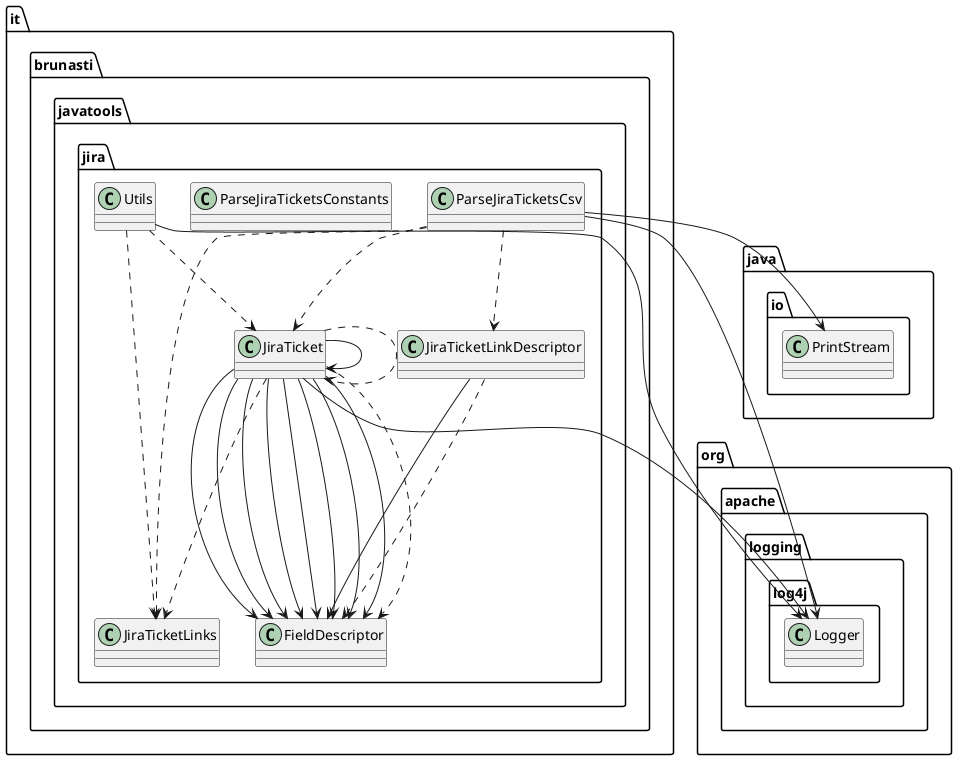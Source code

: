 @startuml
'https://plantuml.com/class-diagram

' GENERATE CLASS DIAGRAM ===========
' Generator       : it.brunasti.java.diagrammer.ClassDiagrammer
' Path            : [/Users/paolobrunasti/Work/Mine/jiraplotter/target/classes/]
' Configuration   : [/Users/paolobrunasti/Work/Mine/jiraplotter/docs/config.json]
' Generated at    : Mon Apr 15 15:57:36 CEST 2024



' CLASSES =======
class it.brunasti.javatools.jira.JiraTicketLinks
class it.brunasti.javatools.jira.Utils
class it.brunasti.javatools.jira.JiraTicketLinkDescriptor
class it.brunasti.javatools.jira.ParseJiraTicketsConstants
class it.brunasti.javatools.jira.JiraTicket
class it.brunasti.javatools.jira.FieldDescriptor
class it.brunasti.javatools.jira.ParseJiraTicketsCsv

' INHERITANCES =======

' IMPLEMENT INTERFACE =======

' FIELDS =======
it.brunasti.javatools.jira.Utils --> org.apache.logging.log4j.Logger
it.brunasti.javatools.jira.JiraTicketLinkDescriptor --> it.brunasti.javatools.jira.FieldDescriptor
it.brunasti.javatools.jira.JiraTicket --> org.apache.logging.log4j.Logger
it.brunasti.javatools.jira.JiraTicket --> it.brunasti.javatools.jira.FieldDescriptor
it.brunasti.javatools.jira.JiraTicket --> it.brunasti.javatools.jira.FieldDescriptor
it.brunasti.javatools.jira.JiraTicket --> it.brunasti.javatools.jira.FieldDescriptor
it.brunasti.javatools.jira.JiraTicket --> it.brunasti.javatools.jira.FieldDescriptor
it.brunasti.javatools.jira.JiraTicket --> it.brunasti.javatools.jira.FieldDescriptor
it.brunasti.javatools.jira.JiraTicket --> it.brunasti.javatools.jira.FieldDescriptor
it.brunasti.javatools.jira.JiraTicket --> it.brunasti.javatools.jira.FieldDescriptor
it.brunasti.javatools.jira.JiraTicket --> it.brunasti.javatools.jira.FieldDescriptor
it.brunasti.javatools.jira.JiraTicket --> it.brunasti.javatools.jira.JiraTicket
it.brunasti.javatools.jira.ParseJiraTicketsCsv --> java.io.PrintStream
it.brunasti.javatools.jira.ParseJiraTicketsCsv --> org.apache.logging.log4j.Logger

' USES =======
it.brunasti.javatools.jira.Utils ..> it.brunasti.javatools.jira.JiraTicket
it.brunasti.javatools.jira.Utils ..> it.brunasti.javatools.jira.JiraTicketLinks
it.brunasti.javatools.jira.JiraTicketLinkDescriptor ..> it.brunasti.javatools.jira.FieldDescriptor
it.brunasti.javatools.jira.JiraTicket ..> it.brunasti.javatools.jira.FieldDescriptor
it.brunasti.javatools.jira.JiraTicket ..> it.brunasti.javatools.jira.JiraTicket
it.brunasti.javatools.jira.JiraTicket ..> it.brunasti.javatools.jira.JiraTicketLinks
it.brunasti.javatools.jira.ParseJiraTicketsCsv ..> it.brunasti.javatools.jira.JiraTicket
it.brunasti.javatools.jira.ParseJiraTicketsCsv ..> it.brunasti.javatools.jira.JiraTicketLinkDescriptor
it.brunasti.javatools.jira.ParseJiraTicketsCsv ..> it.brunasti.javatools.jira.JiraTicketLinks

' IMPORTS =======
' Java Files Path : 


@enduml
